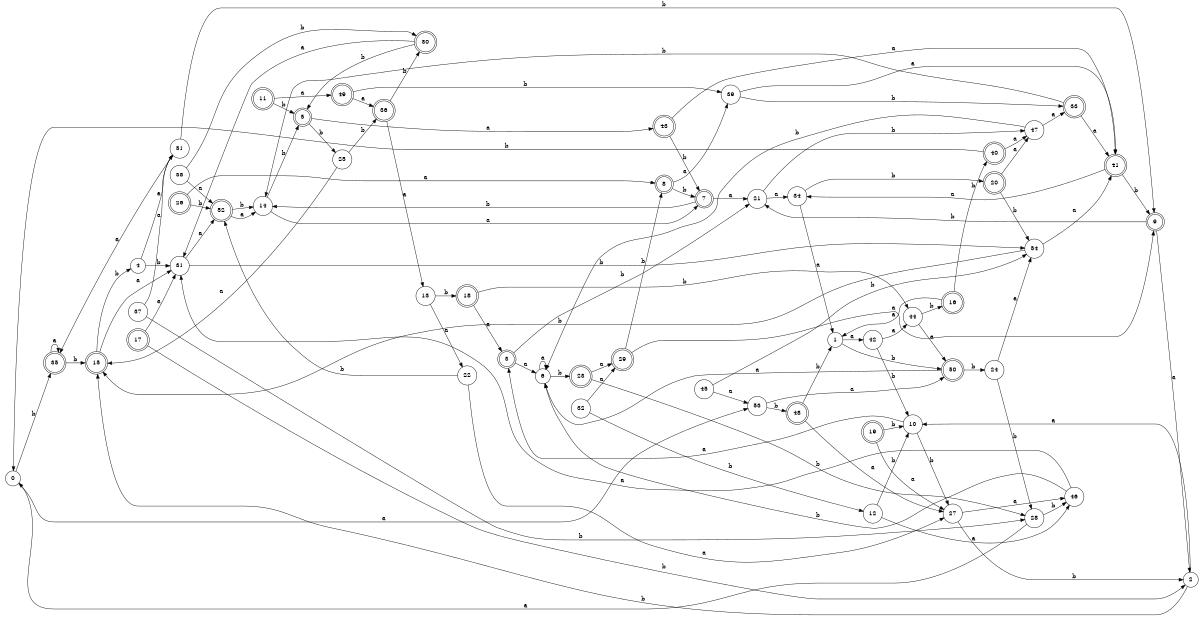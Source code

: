 digraph n44_10 {
__start0 [label="" shape="none"];

rankdir=LR;
size="8,5";

s0 [style="filled", color="black", fillcolor="white" shape="circle", label="0"];
s1 [style="filled", color="black", fillcolor="white" shape="circle", label="1"];
s2 [style="filled", color="black", fillcolor="white" shape="circle", label="2"];
s3 [style="rounded,filled", color="black", fillcolor="white" shape="doublecircle", label="3"];
s4 [style="filled", color="black", fillcolor="white" shape="circle", label="4"];
s5 [style="rounded,filled", color="black", fillcolor="white" shape="doublecircle", label="5"];
s6 [style="filled", color="black", fillcolor="white" shape="circle", label="6"];
s7 [style="rounded,filled", color="black", fillcolor="white" shape="doublecircle", label="7"];
s8 [style="rounded,filled", color="black", fillcolor="white" shape="doublecircle", label="8"];
s9 [style="rounded,filled", color="black", fillcolor="white" shape="doublecircle", label="9"];
s10 [style="filled", color="black", fillcolor="white" shape="circle", label="10"];
s11 [style="rounded,filled", color="black", fillcolor="white" shape="doublecircle", label="11"];
s12 [style="filled", color="black", fillcolor="white" shape="circle", label="12"];
s13 [style="filled", color="black", fillcolor="white" shape="circle", label="13"];
s14 [style="filled", color="black", fillcolor="white" shape="circle", label="14"];
s15 [style="rounded,filled", color="black", fillcolor="white" shape="doublecircle", label="15"];
s16 [style="rounded,filled", color="black", fillcolor="white" shape="doublecircle", label="16"];
s17 [style="rounded,filled", color="black", fillcolor="white" shape="doublecircle", label="17"];
s18 [style="rounded,filled", color="black", fillcolor="white" shape="doublecircle", label="18"];
s19 [style="rounded,filled", color="black", fillcolor="white" shape="doublecircle", label="19"];
s20 [style="rounded,filled", color="black", fillcolor="white" shape="doublecircle", label="20"];
s21 [style="filled", color="black", fillcolor="white" shape="circle", label="21"];
s22 [style="filled", color="black", fillcolor="white" shape="circle", label="22"];
s23 [style="rounded,filled", color="black", fillcolor="white" shape="doublecircle", label="23"];
s24 [style="filled", color="black", fillcolor="white" shape="circle", label="24"];
s25 [style="filled", color="black", fillcolor="white" shape="circle", label="25"];
s26 [style="rounded,filled", color="black", fillcolor="white" shape="doublecircle", label="26"];
s27 [style="filled", color="black", fillcolor="white" shape="circle", label="27"];
s28 [style="filled", color="black", fillcolor="white" shape="circle", label="28"];
s29 [style="rounded,filled", color="black", fillcolor="white" shape="doublecircle", label="29"];
s30 [style="rounded,filled", color="black", fillcolor="white" shape="doublecircle", label="30"];
s31 [style="filled", color="black", fillcolor="white" shape="circle", label="31"];
s32 [style="filled", color="black", fillcolor="white" shape="circle", label="32"];
s33 [style="rounded,filled", color="black", fillcolor="white" shape="doublecircle", label="33"];
s34 [style="filled", color="black", fillcolor="white" shape="circle", label="34"];
s35 [style="rounded,filled", color="black", fillcolor="white" shape="doublecircle", label="35"];
s36 [style="rounded,filled", color="black", fillcolor="white" shape="doublecircle", label="36"];
s37 [style="filled", color="black", fillcolor="white" shape="circle", label="37"];
s38 [style="filled", color="black", fillcolor="white" shape="circle", label="38"];
s39 [style="filled", color="black", fillcolor="white" shape="circle", label="39"];
s40 [style="rounded,filled", color="black", fillcolor="white" shape="doublecircle", label="40"];
s41 [style="rounded,filled", color="black", fillcolor="white" shape="doublecircle", label="41"];
s42 [style="filled", color="black", fillcolor="white" shape="circle", label="42"];
s43 [style="rounded,filled", color="black", fillcolor="white" shape="doublecircle", label="43"];
s44 [style="filled", color="black", fillcolor="white" shape="circle", label="44"];
s45 [style="filled", color="black", fillcolor="white" shape="circle", label="45"];
s46 [style="filled", color="black", fillcolor="white" shape="circle", label="46"];
s47 [style="filled", color="black", fillcolor="white" shape="circle", label="47"];
s48 [style="rounded,filled", color="black", fillcolor="white" shape="doublecircle", label="48"];
s49 [style="rounded,filled", color="black", fillcolor="white" shape="doublecircle", label="49"];
s50 [style="rounded,filled", color="black", fillcolor="white" shape="doublecircle", label="50"];
s51 [style="filled", color="black", fillcolor="white" shape="circle", label="51"];
s52 [style="rounded,filled", color="black", fillcolor="white" shape="doublecircle", label="52"];
s53 [style="filled", color="black", fillcolor="white" shape="circle", label="53"];
s54 [style="filled", color="black", fillcolor="white" shape="circle", label="54"];
s0 -> s53 [label="a"];
s0 -> s35 [label="b"];
s1 -> s42 [label="a"];
s1 -> s50 [label="b"];
s2 -> s10 [label="a"];
s2 -> s15 [label="b"];
s3 -> s6 [label="a"];
s3 -> s21 [label="b"];
s4 -> s51 [label="a"];
s4 -> s31 [label="b"];
s5 -> s43 [label="a"];
s5 -> s25 [label="b"];
s6 -> s6 [label="a"];
s6 -> s23 [label="b"];
s7 -> s21 [label="a"];
s7 -> s14 [label="b"];
s8 -> s39 [label="a"];
s8 -> s7 [label="b"];
s9 -> s2 [label="a"];
s9 -> s21 [label="b"];
s10 -> s3 [label="a"];
s10 -> s27 [label="b"];
s11 -> s49 [label="a"];
s11 -> s5 [label="b"];
s12 -> s46 [label="a"];
s12 -> s10 [label="b"];
s13 -> s22 [label="a"];
s13 -> s18 [label="b"];
s14 -> s7 [label="a"];
s14 -> s5 [label="b"];
s15 -> s31 [label="a"];
s15 -> s4 [label="b"];
s16 -> s1 [label="a"];
s16 -> s40 [label="b"];
s17 -> s31 [label="a"];
s17 -> s2 [label="b"];
s18 -> s3 [label="a"];
s18 -> s44 [label="b"];
s19 -> s27 [label="a"];
s19 -> s10 [label="b"];
s20 -> s47 [label="a"];
s20 -> s54 [label="b"];
s21 -> s34 [label="a"];
s21 -> s47 [label="b"];
s22 -> s27 [label="a"];
s22 -> s52 [label="b"];
s23 -> s29 [label="a"];
s23 -> s28 [label="b"];
s24 -> s54 [label="a"];
s24 -> s28 [label="b"];
s25 -> s15 [label="a"];
s25 -> s36 [label="b"];
s26 -> s8 [label="a"];
s26 -> s52 [label="b"];
s27 -> s46 [label="a"];
s27 -> s2 [label="b"];
s28 -> s0 [label="a"];
s28 -> s46 [label="b"];
s29 -> s9 [label="a"];
s29 -> s8 [label="b"];
s30 -> s31 [label="a"];
s30 -> s5 [label="b"];
s31 -> s52 [label="a"];
s31 -> s54 [label="b"];
s32 -> s29 [label="a"];
s32 -> s12 [label="b"];
s33 -> s41 [label="a"];
s33 -> s14 [label="b"];
s34 -> s1 [label="a"];
s34 -> s20 [label="b"];
s35 -> s35 [label="a"];
s35 -> s15 [label="b"];
s36 -> s13 [label="a"];
s36 -> s30 [label="b"];
s37 -> s51 [label="a"];
s37 -> s28 [label="b"];
s38 -> s52 [label="a"];
s38 -> s30 [label="b"];
s39 -> s41 [label="a"];
s39 -> s33 [label="b"];
s40 -> s47 [label="a"];
s40 -> s0 [label="b"];
s41 -> s34 [label="a"];
s41 -> s9 [label="b"];
s42 -> s44 [label="a"];
s42 -> s10 [label="b"];
s43 -> s41 [label="a"];
s43 -> s7 [label="b"];
s44 -> s50 [label="a"];
s44 -> s16 [label="b"];
s45 -> s53 [label="a"];
s45 -> s54 [label="b"];
s46 -> s31 [label="a"];
s46 -> s6 [label="b"];
s47 -> s33 [label="a"];
s47 -> s6 [label="b"];
s48 -> s27 [label="a"];
s48 -> s1 [label="b"];
s49 -> s36 [label="a"];
s49 -> s39 [label="b"];
s50 -> s6 [label="a"];
s50 -> s24 [label="b"];
s51 -> s35 [label="a"];
s51 -> s9 [label="b"];
s52 -> s14 [label="a"];
s52 -> s14 [label="b"];
s53 -> s50 [label="a"];
s53 -> s48 [label="b"];
s54 -> s41 [label="a"];
s54 -> s15 [label="b"];

}